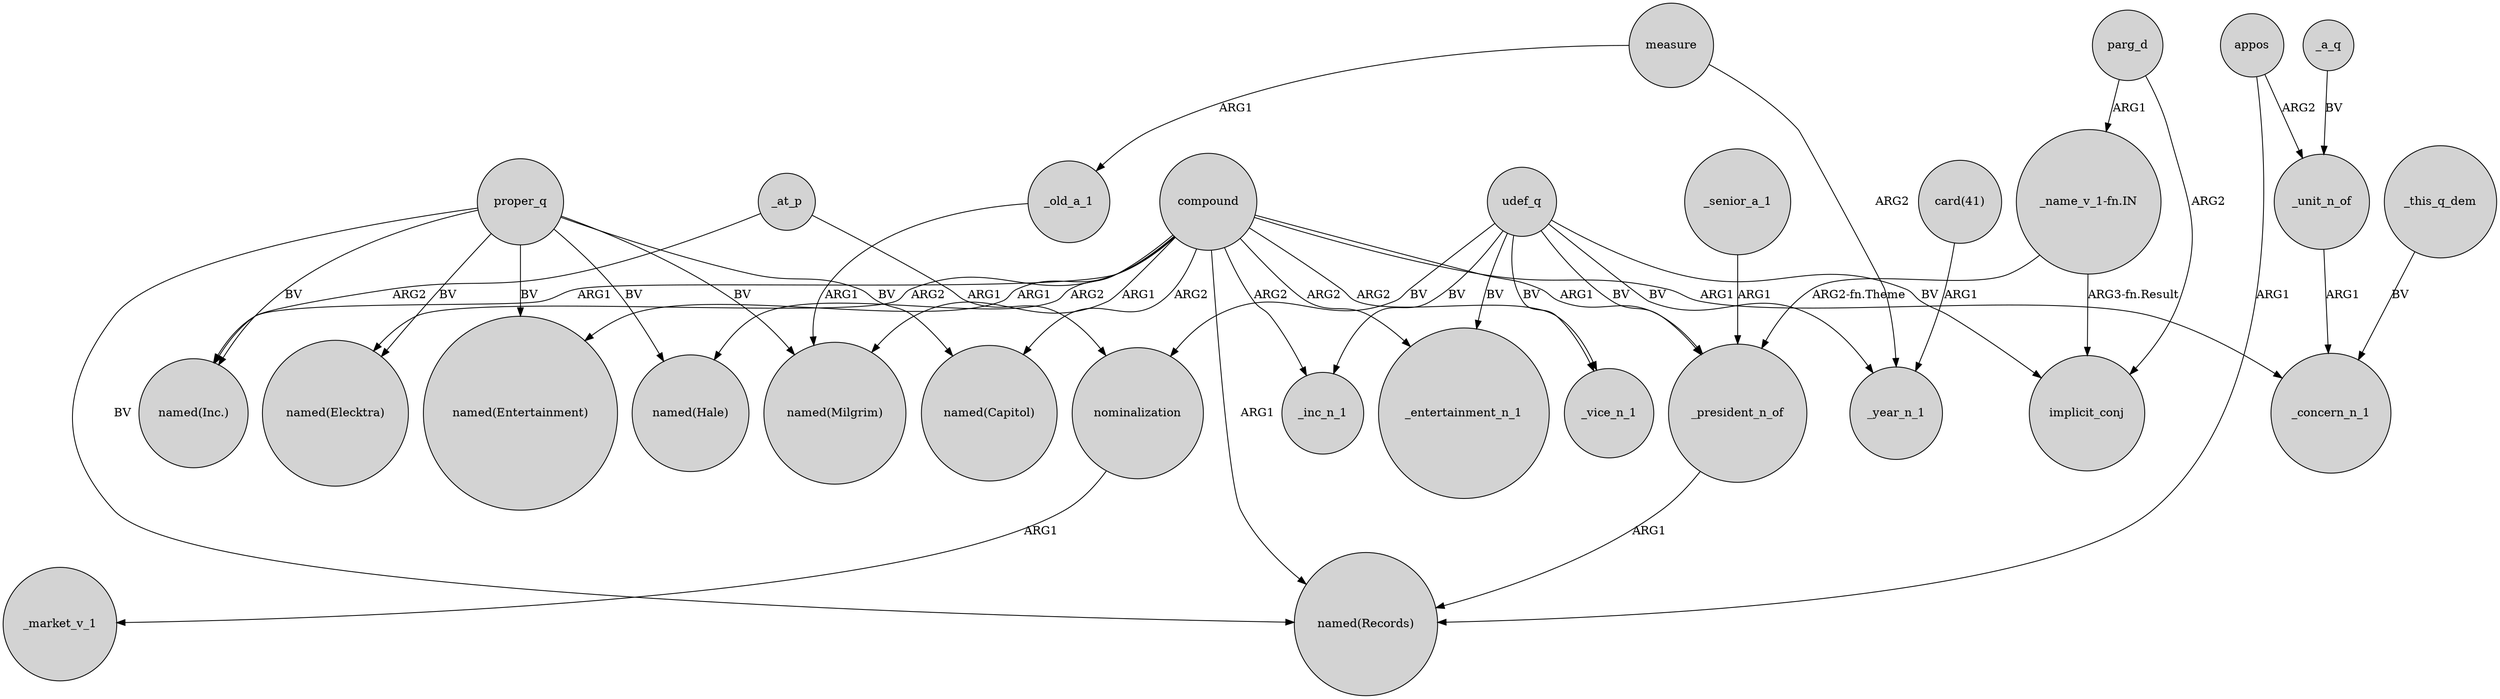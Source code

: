digraph {
	node [shape=circle style=filled]
	"card(41)" -> _year_n_1 [label=ARG1]
	proper_q -> "named(Inc.)" [label=BV]
	proper_q -> "named(Elecktra)" [label=BV]
	compound -> _vice_n_1 [label=ARG2]
	parg_d -> implicit_conj [label=ARG2]
	udef_q -> _inc_n_1 [label=BV]
	measure -> _year_n_1 [label=ARG2]
	compound -> "named(Capitol)" [label=ARG2]
	nominalization -> _market_v_1 [label=ARG1]
	_this_q_dem -> _concern_n_1 [label=BV]
	appos -> "named(Records)" [label=ARG1]
	udef_q -> _entertainment_n_1 [label=BV]
	proper_q -> "named(Milgrim)" [label=BV]
	_senior_a_1 -> _president_n_of [label=ARG1]
	udef_q -> implicit_conj [label=BV]
	udef_q -> _vice_n_1 [label=BV]
	measure -> _old_a_1 [label=ARG1]
	"_name_v_1-fn.IN" -> _president_n_of [label="ARG2-fn.Theme"]
	_unit_n_of -> _concern_n_1 [label=ARG1]
	compound -> _president_n_of [label=ARG1]
	udef_q -> _president_n_of [label=BV]
	_at_p -> nominalization [label=ARG1]
	compound -> _entertainment_n_1 [label=ARG2]
	_a_q -> _unit_n_of [label=BV]
	_old_a_1 -> "named(Milgrim)" [label=ARG1]
	proper_q -> "named(Entertainment)" [label=BV]
	compound -> "named(Hale)" [label=ARG2]
	udef_q -> nominalization [label=BV]
	_at_p -> "named(Inc.)" [label=ARG2]
	compound -> "named(Milgrim)" [label=ARG1]
	udef_q -> _year_n_1 [label=BV]
	compound -> "named(Entertainment)" [label=ARG1]
	proper_q -> "named(Records)" [label=BV]
	compound -> "named(Records)" [label=ARG1]
	_president_n_of -> "named(Records)" [label=ARG1]
	proper_q -> "named(Hale)" [label=BV]
	compound -> _inc_n_1 [label=ARG2]
	compound -> _concern_n_1 [label=ARG1]
	compound -> "named(Elecktra)" [label=ARG2]
	parg_d -> "_name_v_1-fn.IN" [label=ARG1]
	appos -> _unit_n_of [label=ARG2]
	compound -> "named(Inc.)" [label=ARG1]
	"_name_v_1-fn.IN" -> implicit_conj [label="ARG3-fn.Result"]
	proper_q -> "named(Capitol)" [label=BV]
}
